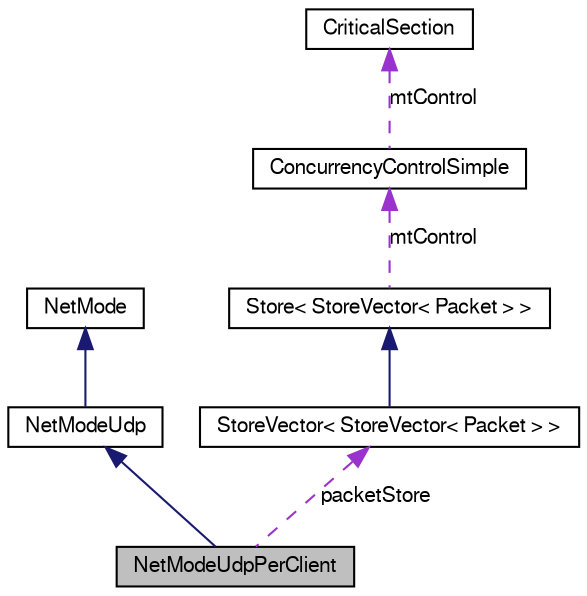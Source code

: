 digraph G
{
  edge [fontname="FreeSans",fontsize="10",labelfontname="FreeSans",labelfontsize="10"];
  node [fontname="FreeSans",fontsize="10",shape=record];
  Node1 [label="NetModeUdpPerClient",height=0.2,width=0.4,color="black", fillcolor="grey75", style="filled" fontcolor="black"];
  Node2 -> Node1 [dir=back,color="midnightblue",fontsize="10",style="solid",fontname="FreeSans"];
  Node2 [label="NetModeUdp",height=0.2,width=0.4,color="black", fillcolor="white", style="filled",URL="$class_net_mode_udp.html",tooltip="UDP protocol class, provides a base for extensions to the protocol by UDP mode classes."];
  Node3 -> Node2 [dir=back,color="midnightblue",fontsize="10",style="solid",fontname="FreeSans"];
  Node3 [label="NetMode",height=0.2,width=0.4,color="black", fillcolor="white", style="filled",URL="$class_net_mode.html",tooltip="Protocol interface inherited by protocol objects such as NetModeUdp and NetModeTcp."];
  Node4 -> Node1 [dir=back,color="darkorchid3",fontsize="10",style="dashed",label="packetStore",fontname="FreeSans"];
  Node4 [label="StoreVector\< StoreVector\< Packet \> \>",height=0.2,width=0.4,color="black", fillcolor="white", style="filled",URL="$class_store_vector.html"];
  Node5 -> Node4 [dir=back,color="midnightblue",fontsize="10",style="solid",fontname="FreeSans"];
  Node5 [label="Store\< StoreVector\< Packet \> \>",height=0.2,width=0.4,color="black", fillcolor="white", style="filled",URL="$class_store.html"];
  Node6 -> Node5 [dir=back,color="darkorchid3",fontsize="10",style="dashed",label="mtControl",fontname="FreeSans"];
  Node6 [label="ConcurrencyControlSimple",height=0.2,width=0.4,color="black", fillcolor="white", style="filled",URL="$class_concurrency_control_simple.html",tooltip="simple version of ConcurrencyControl class which avoids the need for threadID parameters"];
  Node7 -> Node6 [dir=back,color="darkorchid3",fontsize="10",style="dashed",label="mtControl",fontname="FreeSans"];
  Node7 [label="CriticalSection",height=0.2,width=0.4,color="black", fillcolor="white", style="filled",URL="$class_critical_section.html",tooltip="Critical section class with Enter and Leave methods."];
}
